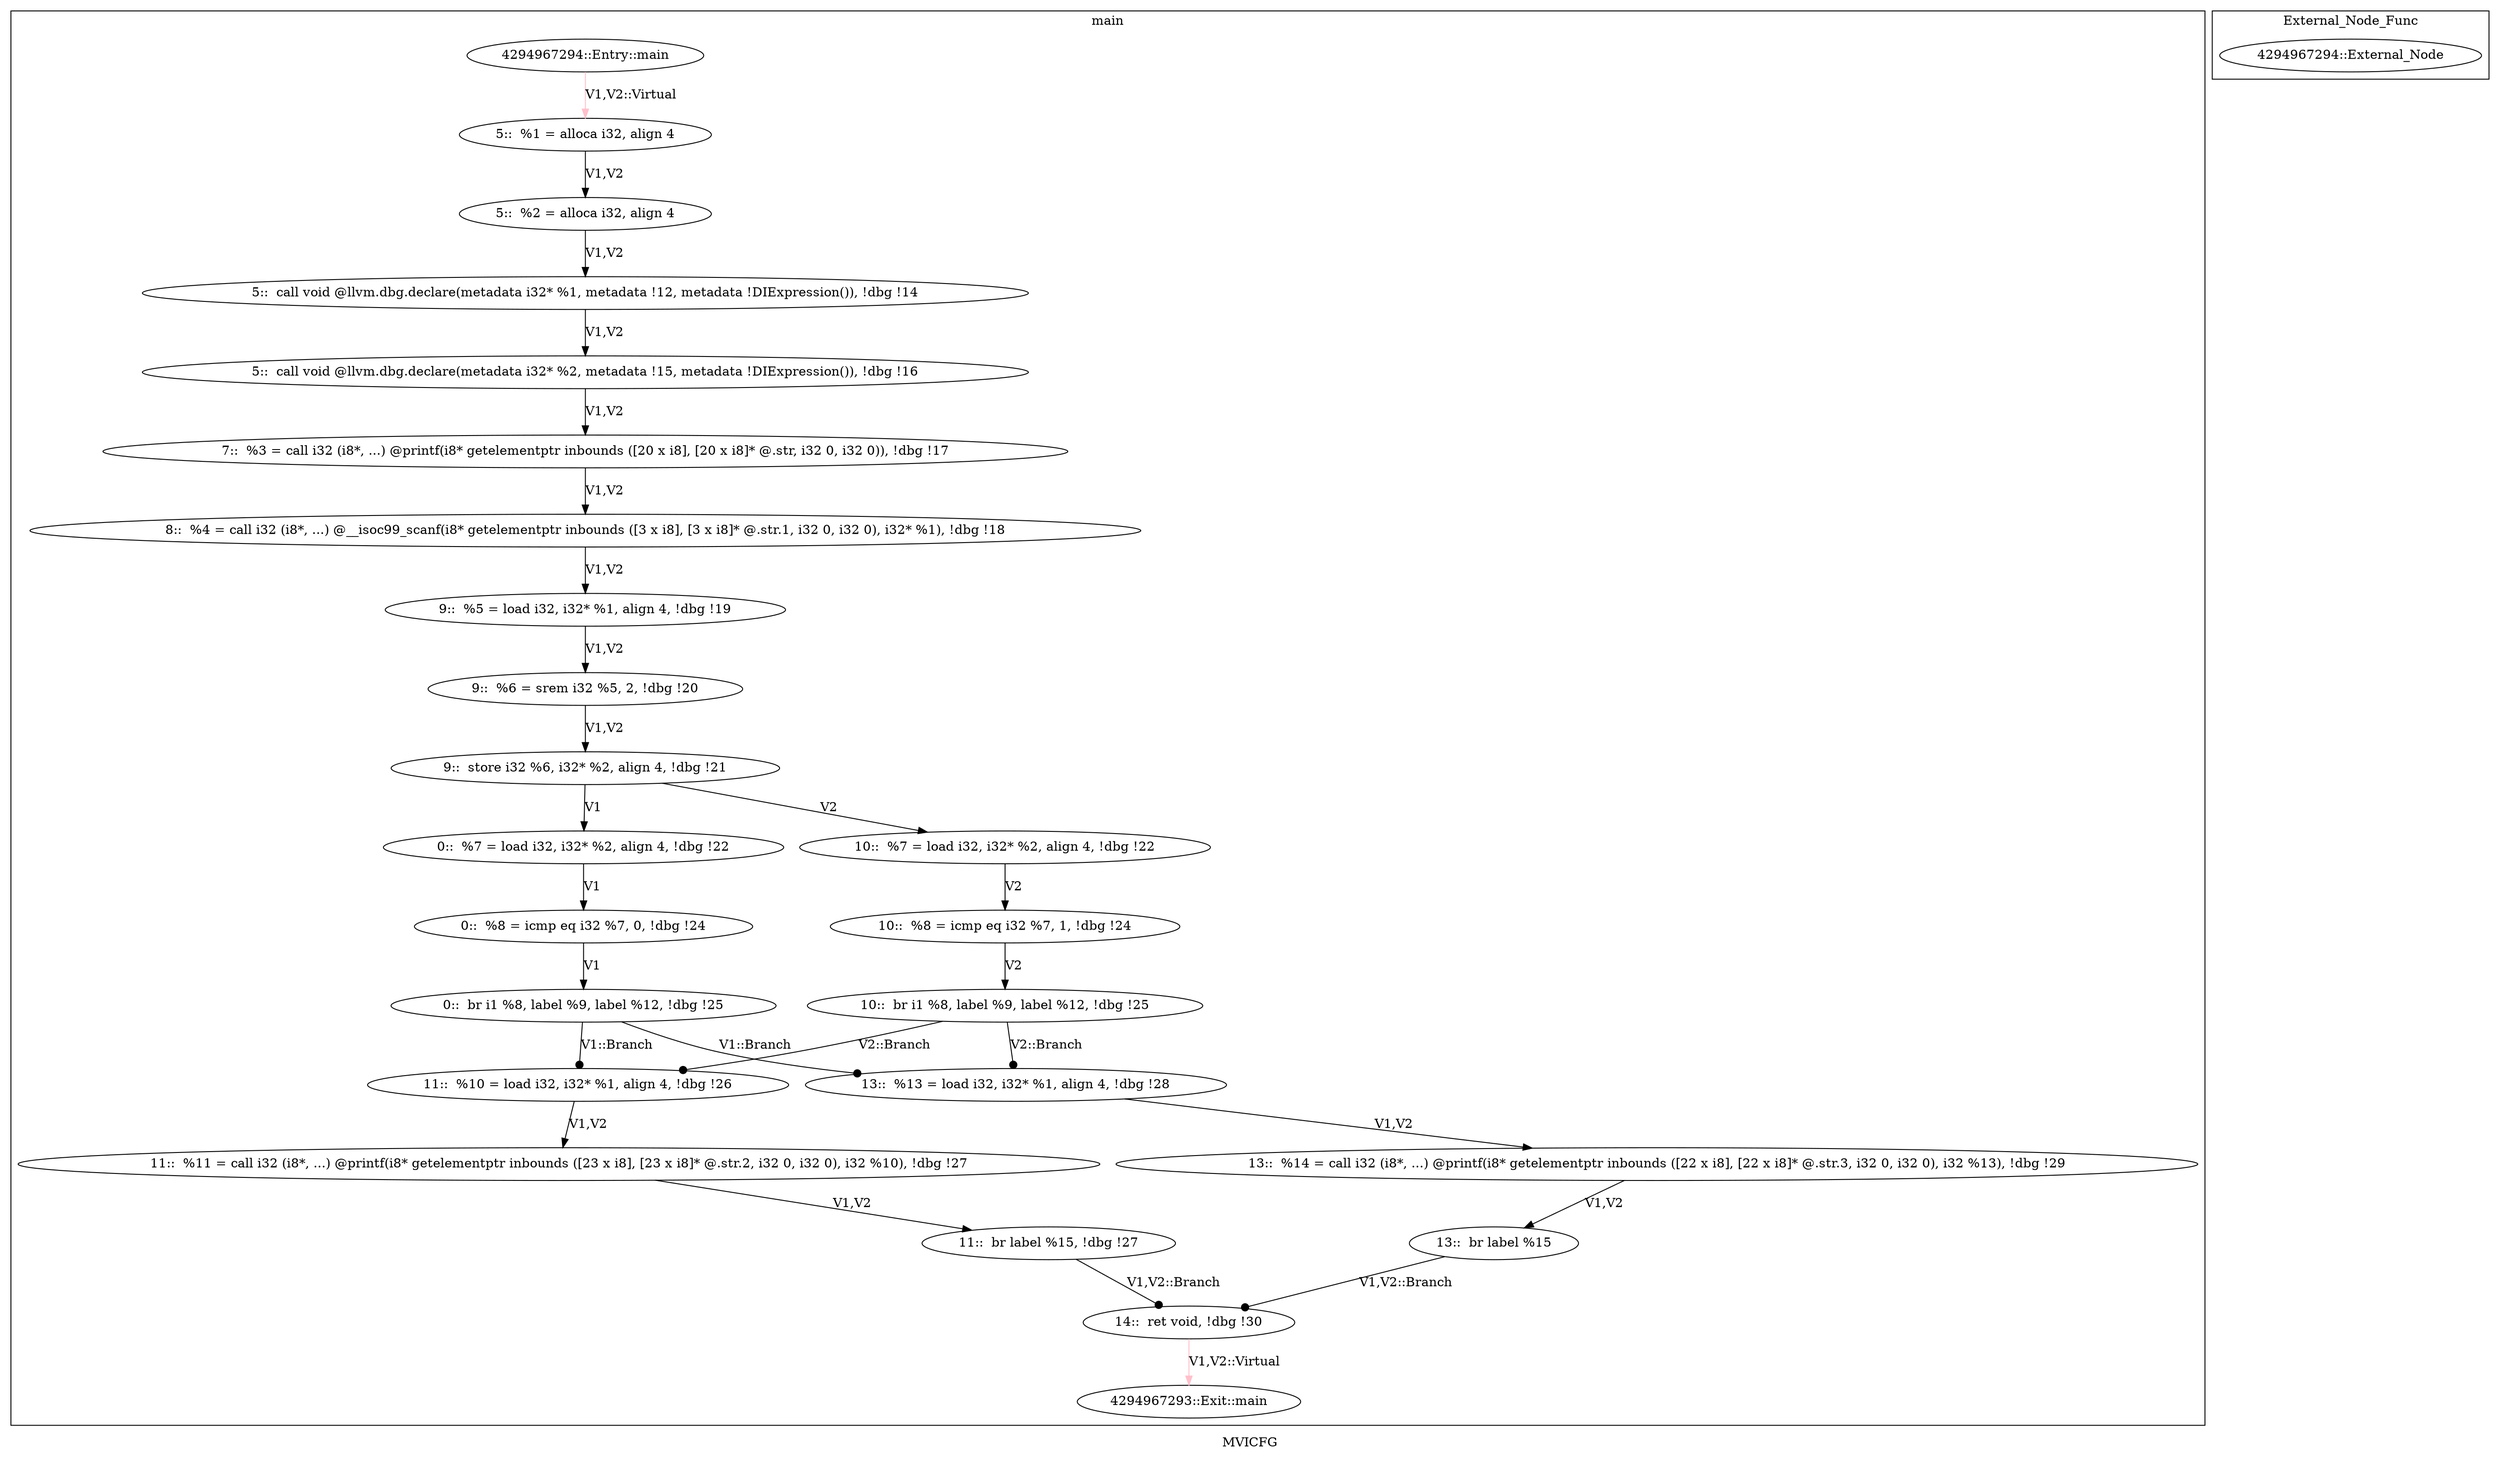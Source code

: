 digraph "MVICFG" {
	label="MVICFG";
/* Generating Nodes */
	subgraph cluster_1 {
		label="main";
		"21" [label="4294967294::Entry::main"];
		"2" [label="5::  %1 = alloca i32, align 4"];
		"3" [label="5::  %2 = alloca i32, align 4"];
		"4" [label="5::  call void @llvm.dbg.declare(metadata i32* %1, metadata !12, metadata !DIExpression()), !dbg !14"];
		"5" [label="5::  call void @llvm.dbg.declare(metadata i32* %2, metadata !15, metadata !DIExpression()), !dbg !16"];
		"6" [label="7::  %3 = call i32 (i8*, ...) @printf(i8* getelementptr inbounds ([20 x i8], [20 x i8]* @.str, i32 0, i32 0)), !dbg !17"];
		"7" [label="8::  %4 = call i32 (i8*, ...) @__isoc99_scanf(i8* getelementptr inbounds ([3 x i8], [3 x i8]* @.str.1, i32 0, i32 0), i32* %1), !dbg !18"];
		"8" [label="9::  %5 = load i32, i32* %1, align 4, !dbg !19"];
		"9" [label="9::  %6 = srem i32 %5, 2, !dbg !20"];
		"10" [label="9::  store i32 %6, i32* %2, align 4, !dbg !21"];
		"11" [label="0::  %7 = load i32, i32* %2, align 4, !dbg !22"];
		"12" [label="0::  %8 = icmp eq i32 %7, 0, !dbg !24"];
		"13" [label="0::  br i1 %8, label %9, label %12, !dbg !25"];
		"14" [label="11::  %10 = load i32, i32* %1, align 4, !dbg !26"];
		"15" [label="11::  %11 = call i32 (i8*, ...) @printf(i8* getelementptr inbounds ([23 x i8], [23 x i8]* @.str.2, i32 0, i32 0), i32 %10), !dbg !27"];
		"16" [label="11::  br label %15, !dbg !27"];
		"17" [label="13::  %13 = load i32, i32* %1, align 4, !dbg !28"];
		"18" [label="13::  %14 = call i32 (i8*, ...) @printf(i8* getelementptr inbounds ([22 x i8], [22 x i8]* @.str.3, i32 0, i32 0), i32 %13), !dbg !29"];
		"19" [label="13::  br label %15"];
		"20" [label="14::  ret void, !dbg !30"];
		"22" [label="4294967293::Exit::main"];
		"28" [label="10::  %7 = load i32, i32* %2, align 4, !dbg !22"];
		"29" [label="10::  %8 = icmp eq i32 %7, 1, !dbg !24"];
		"30" [label="10::  br i1 %8, label %9, label %12, !dbg !25"];
	}
	subgraph cluster_26 {
		label="External_Node_Func";
		"27" [label="4294967294::External_Node"];
	}

/* Generating Edges */
		"2" -> "3" [arrowhead = normal, penwidth = 1.0, color = black, label="V1,V2"];
		"3" -> "4" [arrowhead = normal, penwidth = 1.0, color = black, label="V1,V2"];
		"4" -> "5" [arrowhead = normal, penwidth = 1.0, color = black, label="V1,V2"];
		"8" -> "9" [arrowhead = normal, penwidth = 1.0, color = black, label="V1,V2"];
		"9" -> "10" [arrowhead = normal, penwidth = 1.0, color = black, label="V1,V2"];
		"11" -> "12" [arrowhead = normal, penwidth = 1.0, color = black, label="V1"];
		"12" -> "13" [arrowhead = normal, penwidth = 1.0, color = black, label="V1"];
		"14" -> "15" [arrowhead = normal, penwidth = 1.0, color = black, label="V1,V2"];
		"15" -> "16" [arrowhead = normal, penwidth = 1.0, color = black, label="V1,V2"];
		"17" -> "18" [arrowhead = normal, penwidth = 1.0, color = black, label="V1,V2"];
		"18" -> "19" [arrowhead = normal, penwidth = 1.0, color = black, label="V1,V2"];
		"21" -> "2" [arrowhead = normal, penwidth = 1.0, color = pink, label="V1,V2::Virtual"];
		"20" -> "22" [arrowhead = normal, penwidth = 1.0, color = pink, label="V1,V2::Virtual"];
		"5" -> "6" [arrowhead = normal, penwidth = 1.0, color = black, label="V1,V2"];
		"6" -> "7" [arrowhead = normal, penwidth = 1.0, color = black, label="V1,V2"];
		"7" -> "8" [arrowhead = normal, penwidth = 1.0, color = black, label="V1,V2"];
		"10" -> "11" [arrowhead = normal, penwidth = 1.0, color = black, label="V1"];
		"13" -> "14" [arrowhead = dot, penwidth = 1.0, color = black, label="V1::Branch"];
		"13" -> "17" [arrowhead = dot, penwidth = 1.0, color = black, label="V1::Branch"];
		"16" -> "20" [arrowhead = dot, penwidth = 1.0, color = black, label="V1,V2::Branch"];
		"19" -> "20" [arrowhead = dot, penwidth = 1.0, color = black, label="V1,V2::Branch"];
		"10" -> "28" [arrowhead = normal, penwidth = 1.0, color = black, label="V2"];
		"30" -> "14" [arrowhead = dot, penwidth = 1.0, color = black, label="V2::Branch"];
		"30" -> "17" [arrowhead = dot, penwidth = 1.0, color = black, label="V2::Branch"];
		"28" -> "29" [arrowhead = normal, penwidth = 1.0, color = black, label="V2"];
		"29" -> "30" [arrowhead = normal, penwidth = 1.0, color = black, label="V2"];
}
